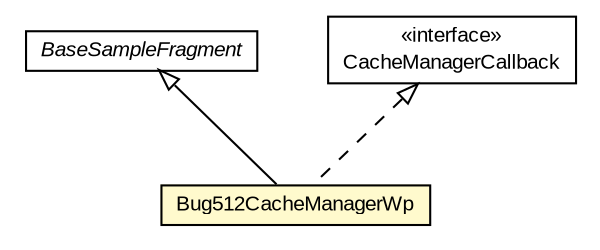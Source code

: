 #!/usr/local/bin/dot
#
# Class diagram 
# Generated by UMLGraph version R5_6-24-gf6e263 (http://www.umlgraph.org/)
#

digraph G {
	edge [fontname="arial",fontsize=10,labelfontname="arial",labelfontsize=10];
	node [fontname="arial",fontsize=10,shape=plaintext];
	nodesep=0.25;
	ranksep=0.5;
	// org.osmdroid.bugtestfragments.Bug512CacheManagerWp
	c47596 [label=<<table title="org.osmdroid.bugtestfragments.Bug512CacheManagerWp" border="0" cellborder="1" cellspacing="0" cellpadding="2" port="p" bgcolor="lemonChiffon" href="./Bug512CacheManagerWp.html">
		<tr><td><table border="0" cellspacing="0" cellpadding="1">
<tr><td align="center" balign="center"> Bug512CacheManagerWp </td></tr>
		</table></td></tr>
		</table>>, URL="./Bug512CacheManagerWp.html", fontname="arial", fontcolor="black", fontsize=10.0];
	// org.osmdroid.samplefragments.BaseSampleFragment
	c47647 [label=<<table title="org.osmdroid.samplefragments.BaseSampleFragment" border="0" cellborder="1" cellspacing="0" cellpadding="2" port="p" href="../samplefragments/BaseSampleFragment.html">
		<tr><td><table border="0" cellspacing="0" cellpadding="1">
<tr><td align="center" balign="center"><font face="arial italic"> BaseSampleFragment </font></td></tr>
		</table></td></tr>
		</table>>, URL="../samplefragments/BaseSampleFragment.html", fontname="arial", fontcolor="black", fontsize=10.0];
	// org.osmdroid.tileprovider.cachemanager.CacheManager.CacheManagerCallback
	c47807 [label=<<table title="org.osmdroid.tileprovider.cachemanager.CacheManager.CacheManagerCallback" border="0" cellborder="1" cellspacing="0" cellpadding="2" port="p" href="../tileprovider/cachemanager/CacheManager.CacheManagerCallback.html">
		<tr><td><table border="0" cellspacing="0" cellpadding="1">
<tr><td align="center" balign="center"> &#171;interface&#187; </td></tr>
<tr><td align="center" balign="center"> CacheManagerCallback </td></tr>
		</table></td></tr>
		</table>>, URL="../tileprovider/cachemanager/CacheManager.CacheManagerCallback.html", fontname="arial", fontcolor="black", fontsize=10.0];
	//org.osmdroid.bugtestfragments.Bug512CacheManagerWp extends org.osmdroid.samplefragments.BaseSampleFragment
	c47647:p -> c47596:p [dir=back,arrowtail=empty];
	//org.osmdroid.bugtestfragments.Bug512CacheManagerWp implements org.osmdroid.tileprovider.cachemanager.CacheManager.CacheManagerCallback
	c47807:p -> c47596:p [dir=back,arrowtail=empty,style=dashed];
}


